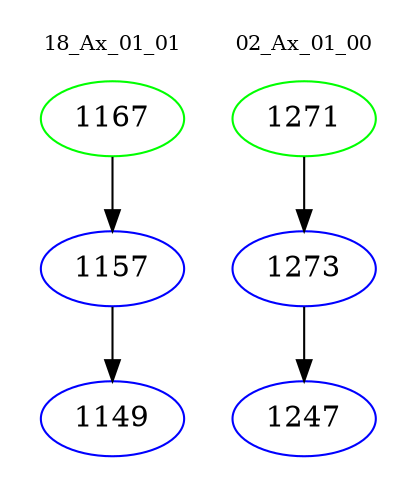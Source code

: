 digraph{
subgraph cluster_0 {
color = white
label = "18_Ax_01_01";
fontsize=10;
T0_1167 [label="1167", color="green"]
T0_1167 -> T0_1157 [color="black"]
T0_1157 [label="1157", color="blue"]
T0_1157 -> T0_1149 [color="black"]
T0_1149 [label="1149", color="blue"]
}
subgraph cluster_1 {
color = white
label = "02_Ax_01_00";
fontsize=10;
T1_1271 [label="1271", color="green"]
T1_1271 -> T1_1273 [color="black"]
T1_1273 [label="1273", color="blue"]
T1_1273 -> T1_1247 [color="black"]
T1_1247 [label="1247", color="blue"]
}
}
